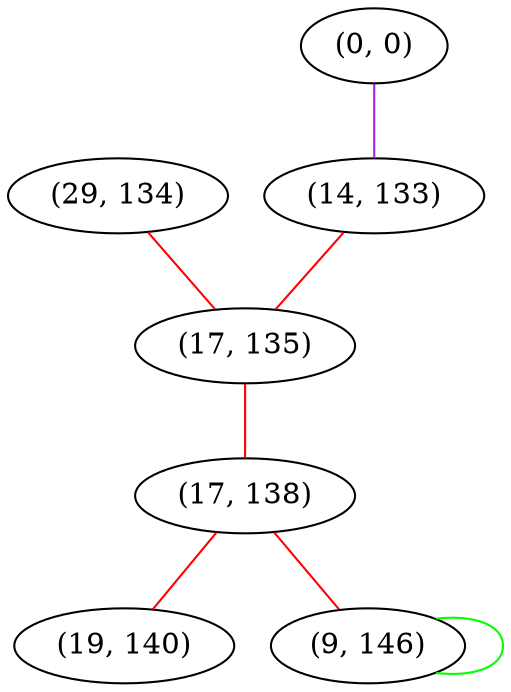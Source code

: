 graph "" {
"(29, 134)";
"(0, 0)";
"(14, 133)";
"(17, 135)";
"(17, 138)";
"(19, 140)";
"(9, 146)";
"(29, 134)" -- "(17, 135)"  [color=red, key=0, weight=1];
"(0, 0)" -- "(14, 133)"  [color=purple, key=0, weight=4];
"(14, 133)" -- "(17, 135)"  [color=red, key=0, weight=1];
"(17, 135)" -- "(17, 138)"  [color=red, key=0, weight=1];
"(17, 138)" -- "(9, 146)"  [color=red, key=0, weight=1];
"(17, 138)" -- "(19, 140)"  [color=red, key=0, weight=1];
"(9, 146)" -- "(9, 146)"  [color=green, key=0, weight=2];
}
